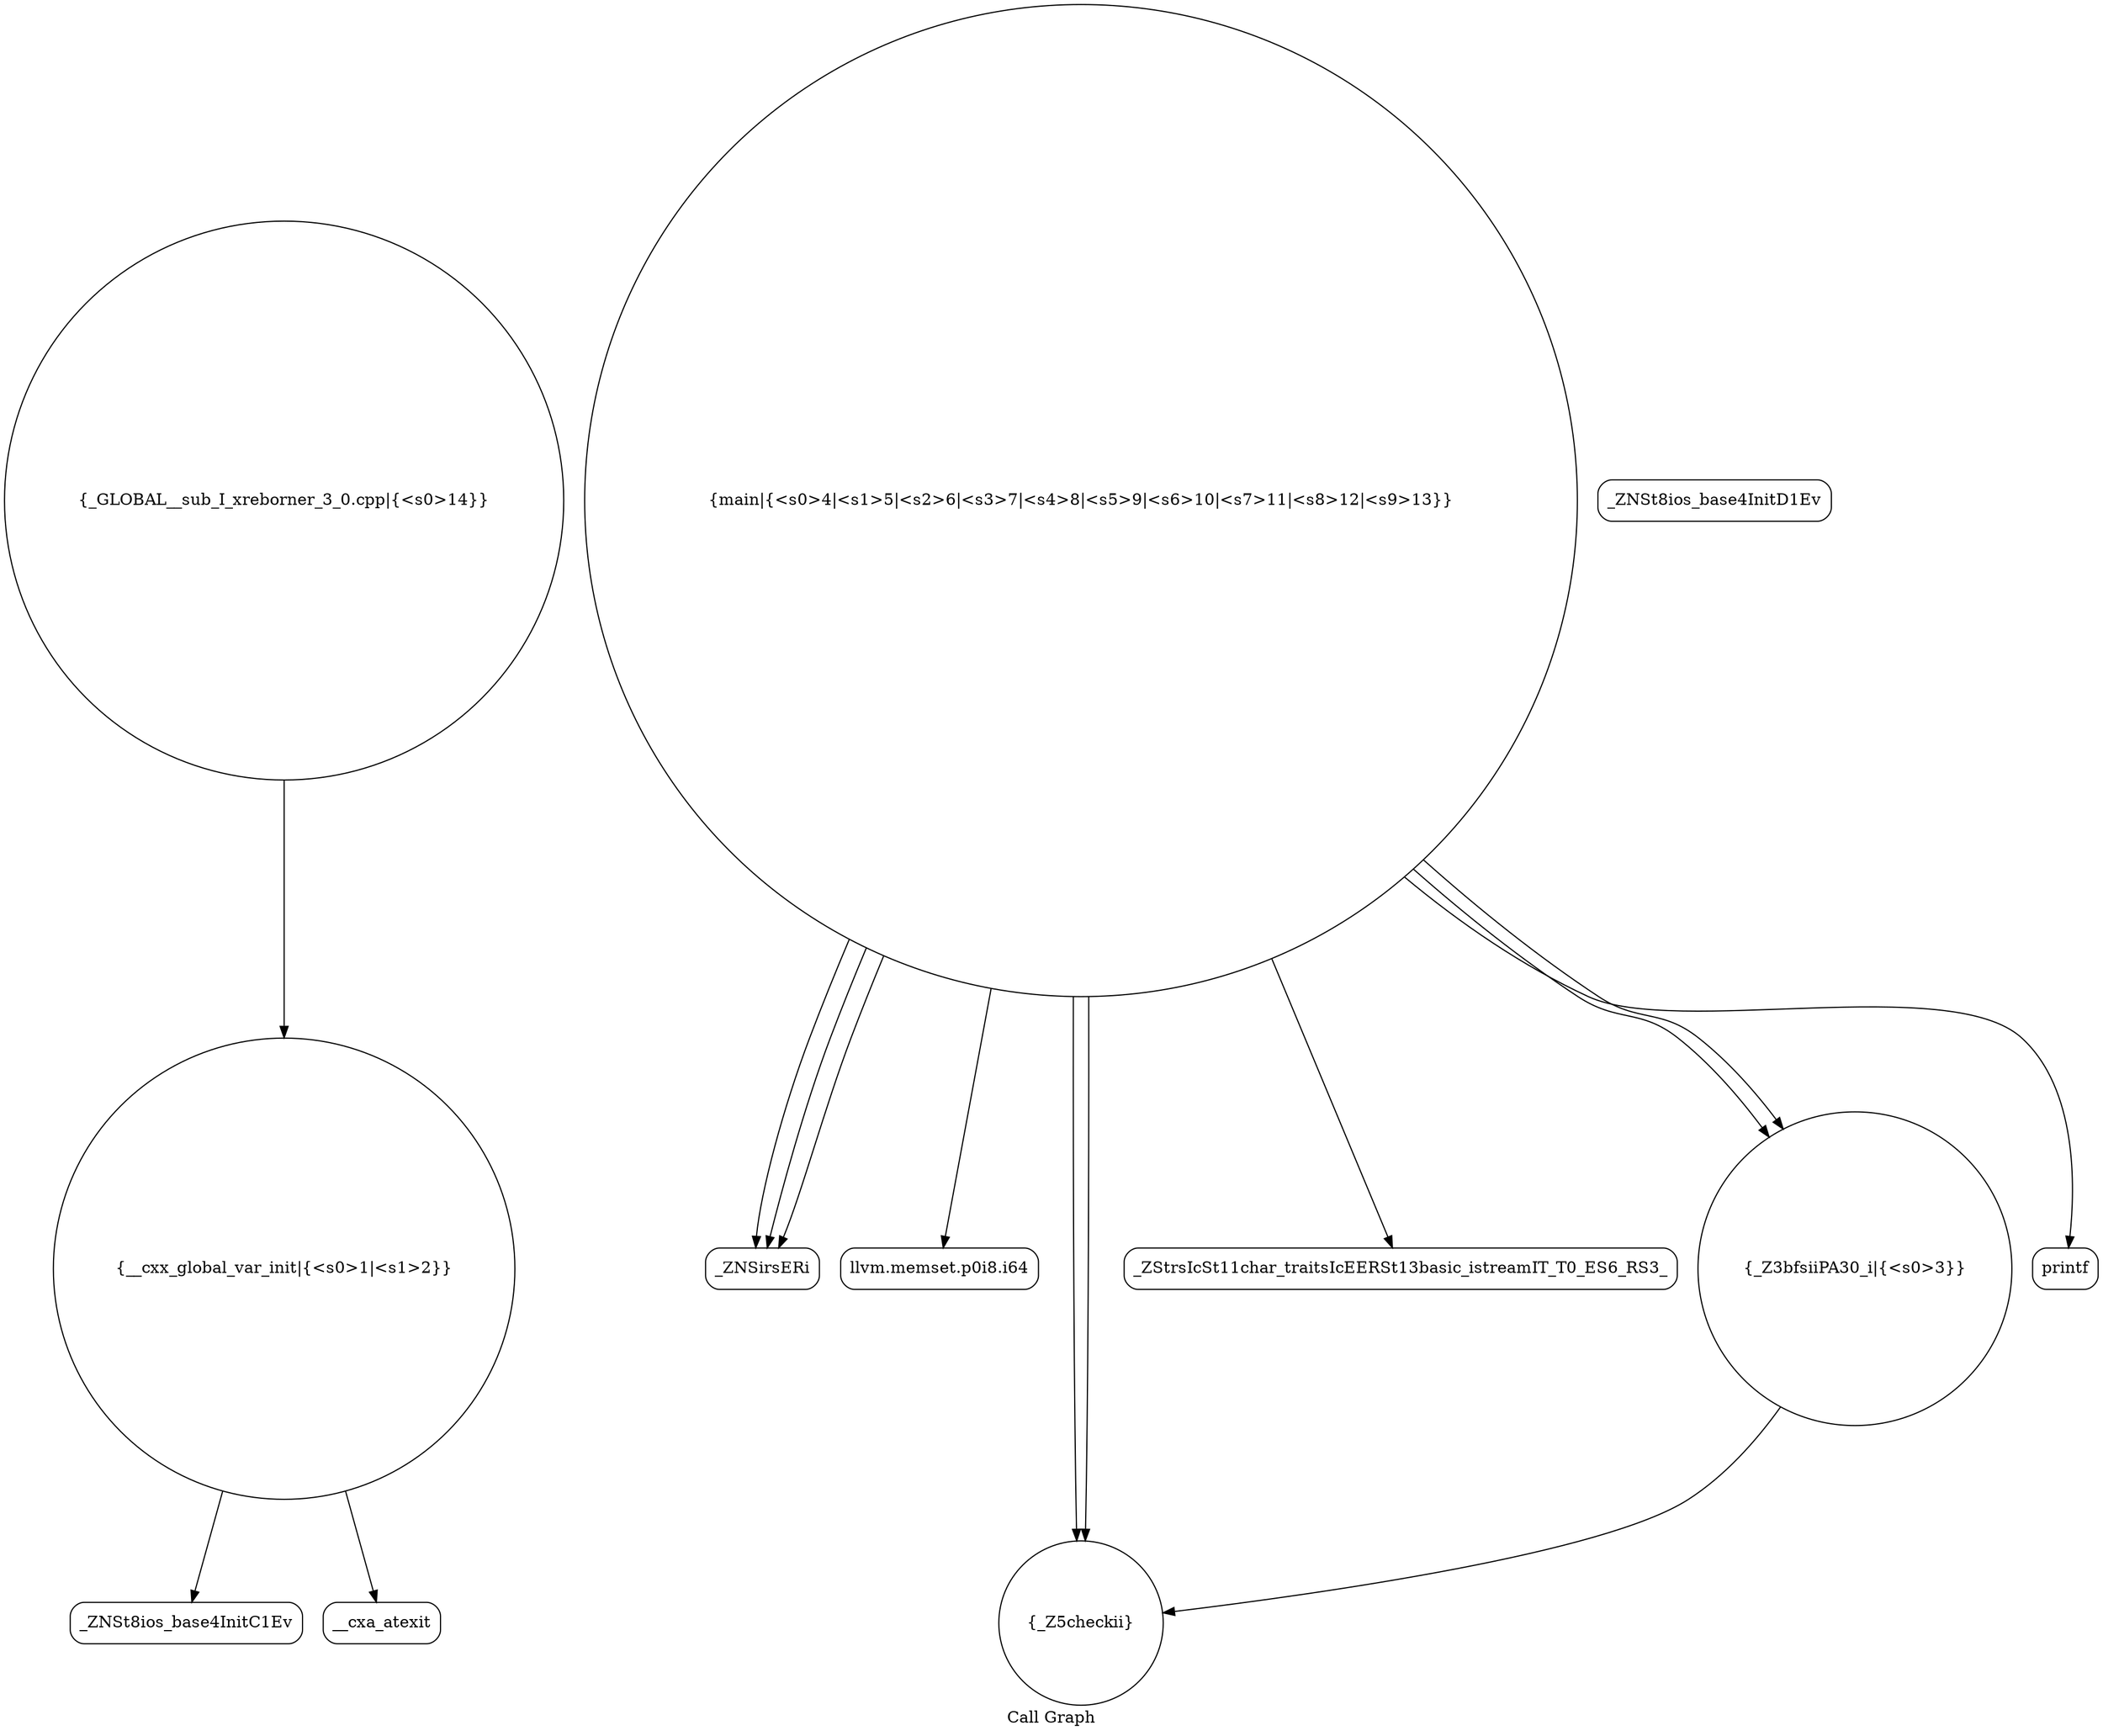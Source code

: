 digraph "Call Graph" {
	label="Call Graph";

	Node0x564cad5c6b20 [shape=record,shape=circle,label="{__cxx_global_var_init|{<s0>1|<s1>2}}"];
	Node0x564cad5c6b20:s0 -> Node0x564cad5c6fb0[color=black];
	Node0x564cad5c6b20:s1 -> Node0x564cad5c70b0[color=black];
	Node0x564cad5c72b0 [shape=record,shape=Mrecord,label="{_ZNSirsERi}"];
	Node0x564cad5c7030 [shape=record,shape=Mrecord,label="{_ZNSt8ios_base4InitD1Ev}"];
	Node0x564cad5c73b0 [shape=record,shape=Mrecord,label="{llvm.memset.p0i8.i64}"];
	Node0x564cad5c7130 [shape=record,shape=circle,label="{_Z5checkii}"];
	Node0x564cad5c74b0 [shape=record,shape=circle,label="{_GLOBAL__sub_I_xreborner_3_0.cpp|{<s0>14}}"];
	Node0x564cad5c74b0:s0 -> Node0x564cad5c6b20[color=black];
	Node0x564cad5c7230 [shape=record,shape=circle,label="{main|{<s0>4|<s1>5|<s2>6|<s3>7|<s4>8|<s5>9|<s6>10|<s7>11|<s8>12|<s9>13}}"];
	Node0x564cad5c7230:s0 -> Node0x564cad5c72b0[color=black];
	Node0x564cad5c7230:s1 -> Node0x564cad5c72b0[color=black];
	Node0x564cad5c7230:s2 -> Node0x564cad5c72b0[color=black];
	Node0x564cad5c7230:s3 -> Node0x564cad5c7330[color=black];
	Node0x564cad5c7230:s4 -> Node0x564cad5c71b0[color=black];
	Node0x564cad5c7230:s5 -> Node0x564cad5c71b0[color=black];
	Node0x564cad5c7230:s6 -> Node0x564cad5c73b0[color=black];
	Node0x564cad5c7230:s7 -> Node0x564cad5c7130[color=black];
	Node0x564cad5c7230:s8 -> Node0x564cad5c7130[color=black];
	Node0x564cad5c7230:s9 -> Node0x564cad5c7430[color=black];
	Node0x564cad5c6fb0 [shape=record,shape=Mrecord,label="{_ZNSt8ios_base4InitC1Ev}"];
	Node0x564cad5c7330 [shape=record,shape=Mrecord,label="{_ZStrsIcSt11char_traitsIcEERSt13basic_istreamIT_T0_ES6_RS3_}"];
	Node0x564cad5c70b0 [shape=record,shape=Mrecord,label="{__cxa_atexit}"];
	Node0x564cad5c7430 [shape=record,shape=Mrecord,label="{printf}"];
	Node0x564cad5c71b0 [shape=record,shape=circle,label="{_Z3bfsiiPA30_i|{<s0>3}}"];
	Node0x564cad5c71b0:s0 -> Node0x564cad5c7130[color=black];
}
